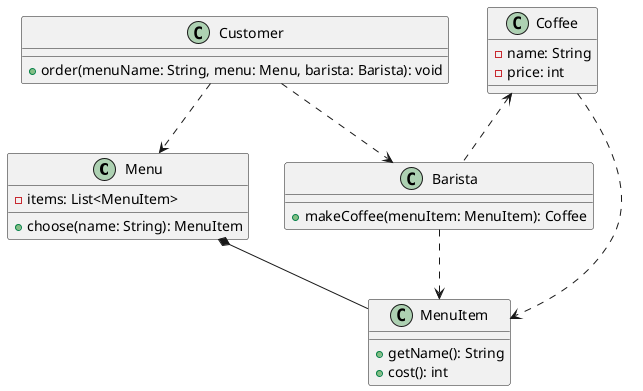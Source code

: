 @startuml
class Menu {
  - items: List<MenuItem>
  + choose(name: String): MenuItem
}

class Customer {
  + order(menuName: String, menu: Menu, barista: Barista): void
}

class MenuItem {
  + getName(): String
  + cost(): int
}

class Barista {
  + makeCoffee(menuItem: MenuItem): Coffee
}

class Coffee {
  - name: String
  - price: int
}

Customer ..> Menu
Customer ..> Barista
Menu *-- MenuItem
Barista ..> MenuItem
Coffee ..> MenuItem
Coffee <.. Barista
@enduml
